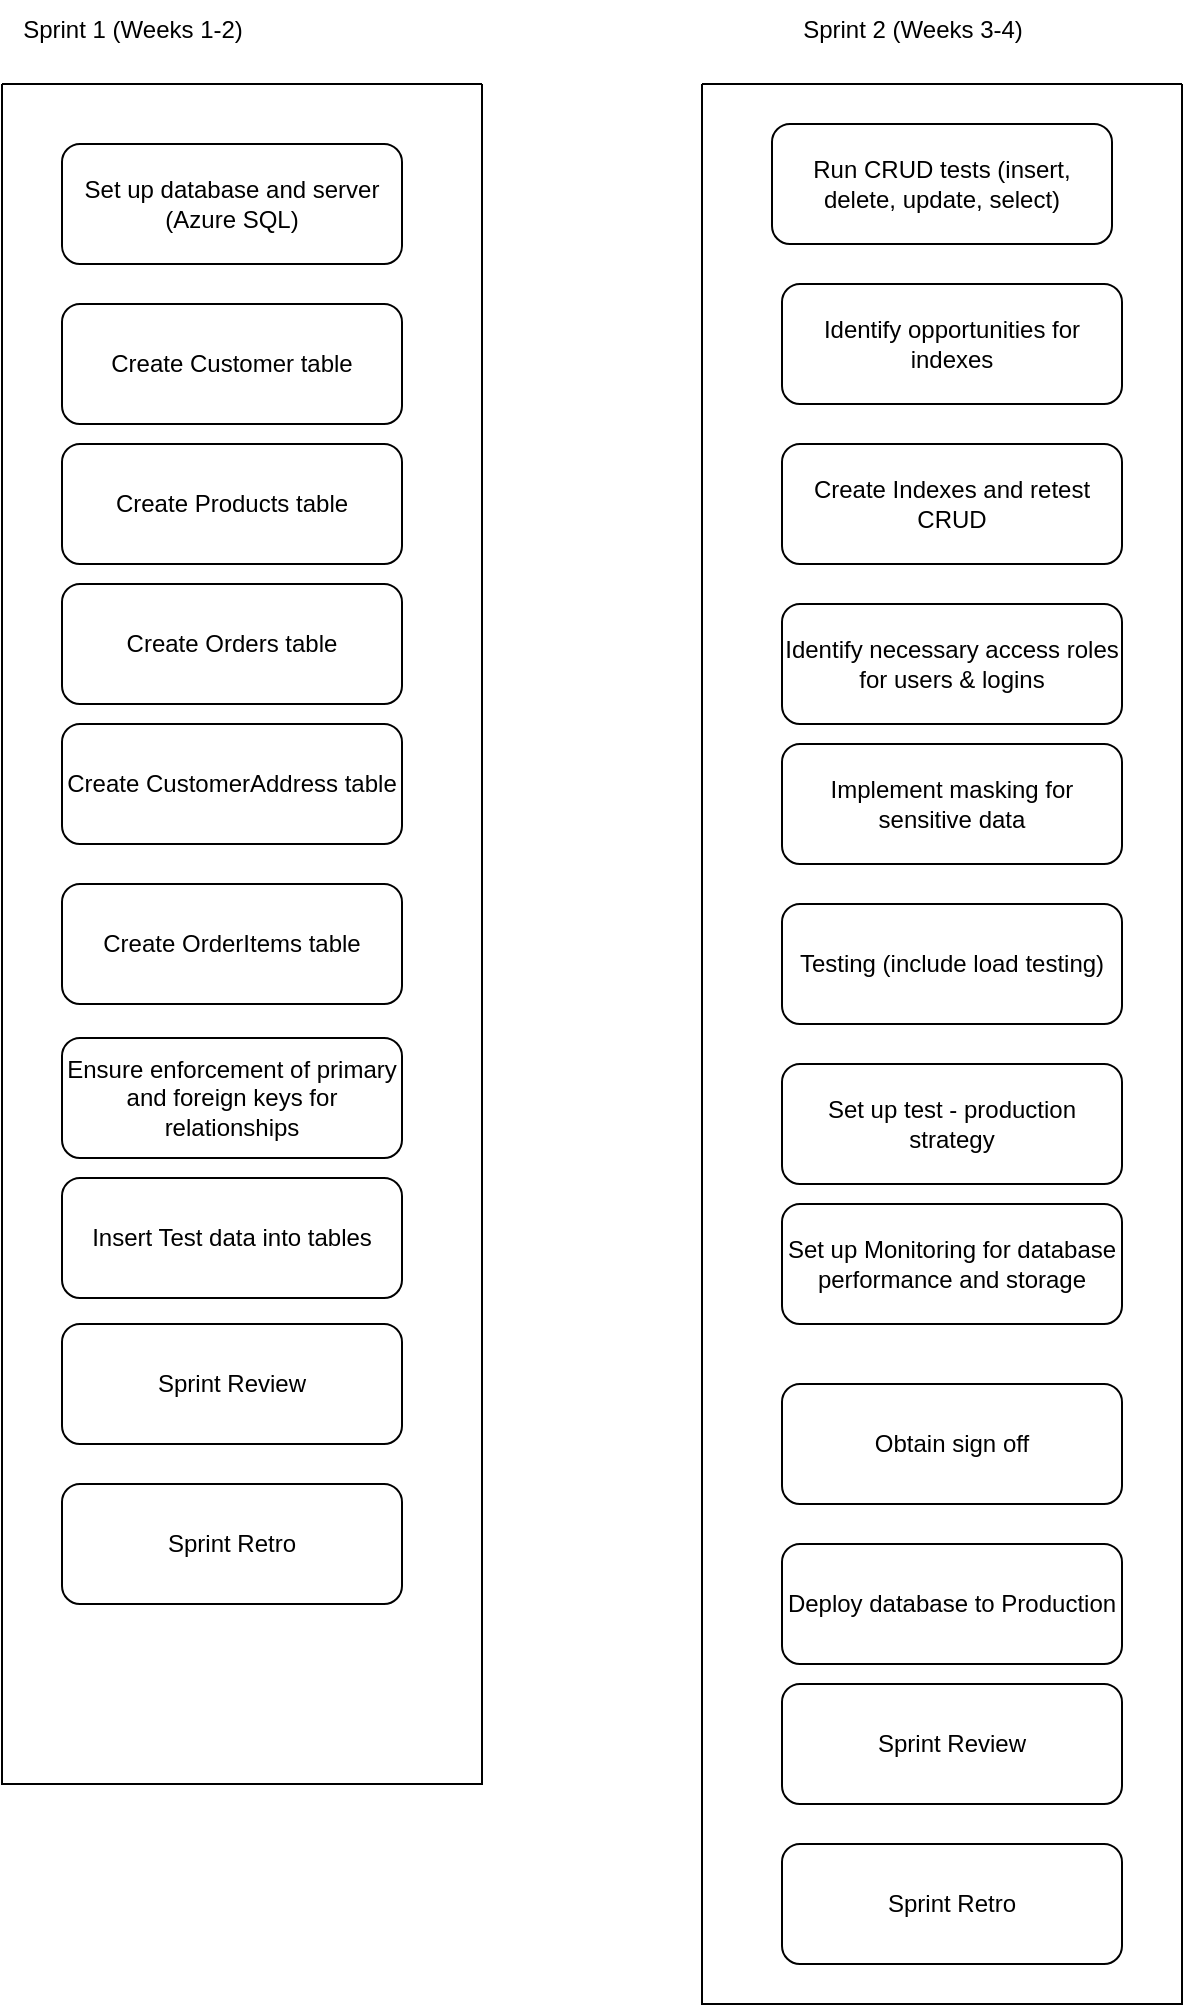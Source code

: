 <mxfile version="26.1.0">
  <diagram name="Page-1" id="nvmU6tLqVLdkS3lbJJC_">
    <mxGraphModel dx="2066" dy="1141" grid="1" gridSize="10" guides="1" tooltips="1" connect="1" arrows="1" fold="1" page="1" pageScale="1" pageWidth="850" pageHeight="1100" math="0" shadow="0">
      <root>
        <mxCell id="0" />
        <mxCell id="1" parent="0" />
        <mxCell id="u5Qkocpz6x3yCR28rzL9-16" value="" style="swimlane;startSize=0;" vertex="1" parent="1">
          <mxGeometry x="130" y="70" width="240" height="850" as="geometry" />
        </mxCell>
        <mxCell id="u5Qkocpz6x3yCR28rzL9-19" value="Sprint Review" style="rounded=1;whiteSpace=wrap;html=1;" vertex="1" parent="u5Qkocpz6x3yCR28rzL9-16">
          <mxGeometry x="30" y="620" width="170" height="60" as="geometry" />
        </mxCell>
        <mxCell id="u5Qkocpz6x3yCR28rzL9-29" value="Sprint Retro" style="rounded=1;whiteSpace=wrap;html=1;" vertex="1" parent="u5Qkocpz6x3yCR28rzL9-16">
          <mxGeometry x="30" y="700" width="170" height="60" as="geometry" />
        </mxCell>
        <mxCell id="u5Qkocpz6x3yCR28rzL9-2" value="Sprint 1 (Weeks 1-2)" style="text;html=1;align=center;verticalAlign=middle;resizable=0;points=[];autosize=1;strokeColor=none;fillColor=none;" vertex="1" parent="1">
          <mxGeometry x="130" y="28" width="130" height="30" as="geometry" />
        </mxCell>
        <mxCell id="u5Qkocpz6x3yCR28rzL9-3" value="Set up database and server (Azure SQL)" style="rounded=1;whiteSpace=wrap;html=1;" vertex="1" parent="1">
          <mxGeometry x="160" y="100" width="170" height="60" as="geometry" />
        </mxCell>
        <mxCell id="u5Qkocpz6x3yCR28rzL9-6" value="Create Customer table" style="rounded=1;whiteSpace=wrap;html=1;" vertex="1" parent="1">
          <mxGeometry x="160" y="180" width="170" height="60" as="geometry" />
        </mxCell>
        <mxCell id="u5Qkocpz6x3yCR28rzL9-7" value="Create Products table" style="rounded=1;whiteSpace=wrap;html=1;" vertex="1" parent="1">
          <mxGeometry x="160" y="250" width="170" height="60" as="geometry" />
        </mxCell>
        <mxCell id="u5Qkocpz6x3yCR28rzL9-8" value="Create Orders table" style="rounded=1;whiteSpace=wrap;html=1;" vertex="1" parent="1">
          <mxGeometry x="160" y="320" width="170" height="60" as="geometry" />
        </mxCell>
        <mxCell id="u5Qkocpz6x3yCR28rzL9-9" value="Create CustomerAddress table" style="rounded=1;whiteSpace=wrap;html=1;" vertex="1" parent="1">
          <mxGeometry x="160" y="390" width="170" height="60" as="geometry" />
        </mxCell>
        <mxCell id="u5Qkocpz6x3yCR28rzL9-10" value="Create OrderItems table" style="rounded=1;whiteSpace=wrap;html=1;" vertex="1" parent="1">
          <mxGeometry x="160" y="470" width="170" height="60" as="geometry" />
        </mxCell>
        <mxCell id="u5Qkocpz6x3yCR28rzL9-11" value="Ensure enforcement of primary and foreign keys for relationships" style="rounded=1;whiteSpace=wrap;html=1;" vertex="1" parent="1">
          <mxGeometry x="160" y="547" width="170" height="60" as="geometry" />
        </mxCell>
        <mxCell id="u5Qkocpz6x3yCR28rzL9-14" value="Sprint 2 (Weeks 3-4)" style="text;html=1;align=center;verticalAlign=middle;resizable=0;points=[];autosize=1;strokeColor=none;fillColor=none;" vertex="1" parent="1">
          <mxGeometry x="520" y="28" width="130" height="30" as="geometry" />
        </mxCell>
        <mxCell id="u5Qkocpz6x3yCR28rzL9-15" value="Insert Test data into tables" style="rounded=1;whiteSpace=wrap;html=1;" vertex="1" parent="1">
          <mxGeometry x="160" y="617" width="170" height="60" as="geometry" />
        </mxCell>
        <mxCell id="u5Qkocpz6x3yCR28rzL9-17" value="" style="swimlane;startSize=0;" vertex="1" parent="1">
          <mxGeometry x="480" y="70" width="240" height="960" as="geometry" />
        </mxCell>
        <mxCell id="u5Qkocpz6x3yCR28rzL9-18" value="Identify opportunities for indexes" style="rounded=1;whiteSpace=wrap;html=1;" vertex="1" parent="u5Qkocpz6x3yCR28rzL9-17">
          <mxGeometry x="40" y="100" width="170" height="60" as="geometry" />
        </mxCell>
        <mxCell id="u5Qkocpz6x3yCR28rzL9-20" value="Create Indexes and retest CRUD" style="rounded=1;whiteSpace=wrap;html=1;" vertex="1" parent="u5Qkocpz6x3yCR28rzL9-17">
          <mxGeometry x="40" y="180" width="170" height="60" as="geometry" />
        </mxCell>
        <mxCell id="u5Qkocpz6x3yCR28rzL9-22" value="Identify necessary access roles for users &amp;amp; logins" style="rounded=1;whiteSpace=wrap;html=1;" vertex="1" parent="u5Qkocpz6x3yCR28rzL9-17">
          <mxGeometry x="40" y="260" width="170" height="60" as="geometry" />
        </mxCell>
        <mxCell id="u5Qkocpz6x3yCR28rzL9-23" value="Implement masking for sensitive data" style="rounded=1;whiteSpace=wrap;html=1;" vertex="1" parent="u5Qkocpz6x3yCR28rzL9-17">
          <mxGeometry x="40" y="330" width="170" height="60" as="geometry" />
        </mxCell>
        <mxCell id="u5Qkocpz6x3yCR28rzL9-24" value="Testing (include load testing)" style="rounded=1;whiteSpace=wrap;html=1;" vertex="1" parent="u5Qkocpz6x3yCR28rzL9-17">
          <mxGeometry x="40" y="410" width="170" height="60" as="geometry" />
        </mxCell>
        <mxCell id="u5Qkocpz6x3yCR28rzL9-25" value="Set up test - production strategy" style="rounded=1;whiteSpace=wrap;html=1;" vertex="1" parent="u5Qkocpz6x3yCR28rzL9-17">
          <mxGeometry x="40" y="490" width="170" height="60" as="geometry" />
        </mxCell>
        <mxCell id="u5Qkocpz6x3yCR28rzL9-26" value="Deploy database to Production" style="rounded=1;whiteSpace=wrap;html=1;" vertex="1" parent="u5Qkocpz6x3yCR28rzL9-17">
          <mxGeometry x="40" y="730" width="170" height="60" as="geometry" />
        </mxCell>
        <mxCell id="u5Qkocpz6x3yCR28rzL9-27" value="Obtain sign off" style="rounded=1;whiteSpace=wrap;html=1;" vertex="1" parent="u5Qkocpz6x3yCR28rzL9-17">
          <mxGeometry x="40" y="650" width="170" height="60" as="geometry" />
        </mxCell>
        <mxCell id="u5Qkocpz6x3yCR28rzL9-28" value="Set up Monitoring for database performance and storage" style="rounded=1;whiteSpace=wrap;html=1;" vertex="1" parent="u5Qkocpz6x3yCR28rzL9-17">
          <mxGeometry x="40" y="560" width="170" height="60" as="geometry" />
        </mxCell>
        <mxCell id="u5Qkocpz6x3yCR28rzL9-21" value="Run CRUD tests (insert, delete, update, select)" style="rounded=1;whiteSpace=wrap;html=1;" vertex="1" parent="u5Qkocpz6x3yCR28rzL9-17">
          <mxGeometry x="35" y="20" width="170" height="60" as="geometry" />
        </mxCell>
        <mxCell id="u5Qkocpz6x3yCR28rzL9-30" value="Sprint Review" style="rounded=1;whiteSpace=wrap;html=1;" vertex="1" parent="u5Qkocpz6x3yCR28rzL9-17">
          <mxGeometry x="40" y="800" width="170" height="60" as="geometry" />
        </mxCell>
        <mxCell id="u5Qkocpz6x3yCR28rzL9-31" value="Sprint Retro" style="rounded=1;whiteSpace=wrap;html=1;" vertex="1" parent="u5Qkocpz6x3yCR28rzL9-17">
          <mxGeometry x="40" y="880" width="170" height="60" as="geometry" />
        </mxCell>
      </root>
    </mxGraphModel>
  </diagram>
</mxfile>
